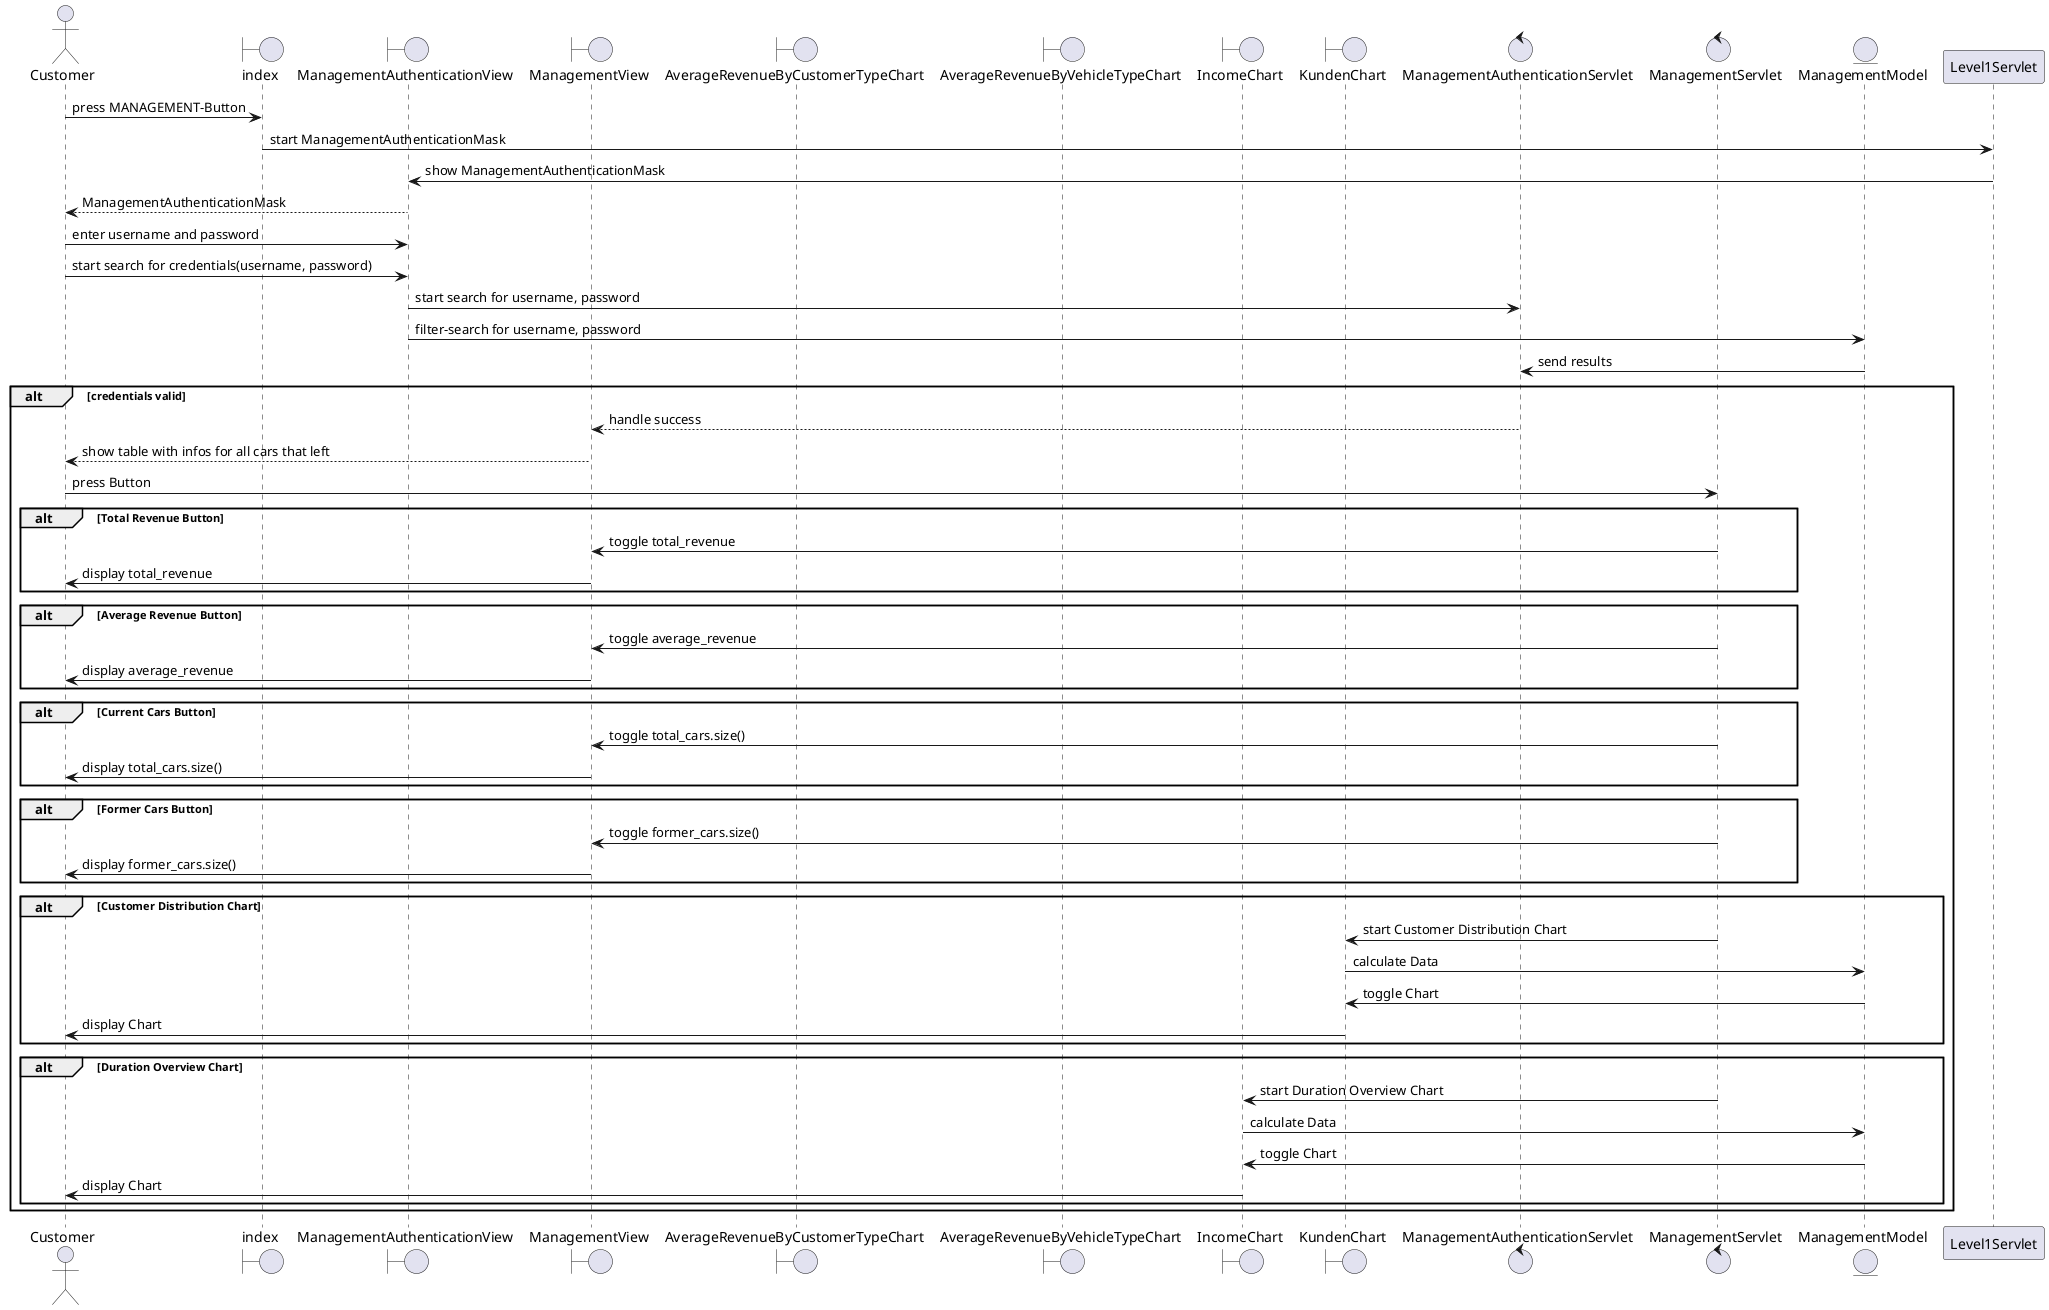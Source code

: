 @startuml
'https://plantuml.com/sequence-diagram
actor Customer
boundary index
boundary ManagementAuthenticationView
boundary ManagementView
boundary AverageRevenueByCustomerTypeChart
boundary AverageRevenueByVehicleTypeChart
boundary IncomeChart
boundary KundenChart
control ManagementAuthenticationServlet
control ManagementServlet
entity ManagementModel
Customer -> index : press MANAGEMENT-Button
index -> Level1Servlet : start ManagementAuthenticationMask
Level1Servlet -> ManagementAuthenticationView : show ManagementAuthenticationMask
ManagementAuthenticationView --> Customer : ManagementAuthenticationMask
Customer -> ManagementAuthenticationView : enter username and password
Customer -> ManagementAuthenticationView : start search for credentials(username, password)
ManagementAuthenticationView -> ManagementAuthenticationServlet : start search for username, password
ManagementAuthenticationView -> ManagementModel : filter-search for username, password
ManagementModel -> ManagementAuthenticationServlet : send results
alt credentials valid
    ManagementAuthenticationServlet --> ManagementView : handle success
    ManagementView --> Customer : show table with infos for all cars that left
    Customer -> ManagementServlet : press Button
    alt Total Revenue Button
        ManagementServlet -> ManagementView : toggle total_revenue
        ManagementView -> Customer : display total_revenue
    end
    alt Average Revenue Button
        ManagementServlet -> ManagementView : toggle average_revenue
        ManagementView -> Customer : display average_revenue
    end
    alt Current Cars Button
        ManagementServlet -> ManagementView : toggle total_cars.size()
        ManagementView -> Customer : display total_cars.size()
    end
    alt Former Cars Button
        ManagementServlet -> ManagementView : toggle former_cars.size()
        ManagementView -> Customer : display former_cars.size()
    end
    alt Customer Distribution Chart
        ManagementServlet -> KundenChart : start Customer Distribution Chart
        KundenChart -> ManagementModel : calculate Data
        ManagementModel -> KundenChart : toggle Chart
        KundenChart -> Customer : display Chart
    end
    alt Duration Overview Chart
        ManagementServlet -> IncomeChart : start Duration Overview Chart
        IncomeChart -> ManagementModel : calculate Data
        ManagementModel -> IncomeChart : toggle Chart
        IncomeChart -> Customer : display Chart
    end
end


@enduml